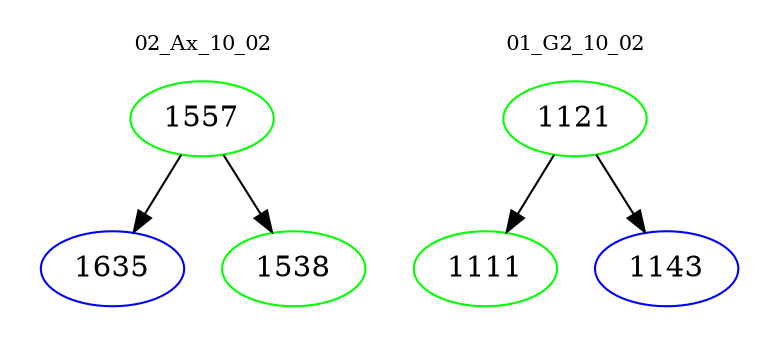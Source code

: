 digraph{
subgraph cluster_0 {
color = white
label = "02_Ax_10_02";
fontsize=10;
T0_1557 [label="1557", color="green"]
T0_1557 -> T0_1635 [color="black"]
T0_1635 [label="1635", color="blue"]
T0_1557 -> T0_1538 [color="black"]
T0_1538 [label="1538", color="green"]
}
subgraph cluster_1 {
color = white
label = "01_G2_10_02";
fontsize=10;
T1_1121 [label="1121", color="green"]
T1_1121 -> T1_1111 [color="black"]
T1_1111 [label="1111", color="green"]
T1_1121 -> T1_1143 [color="black"]
T1_1143 [label="1143", color="blue"]
}
}
